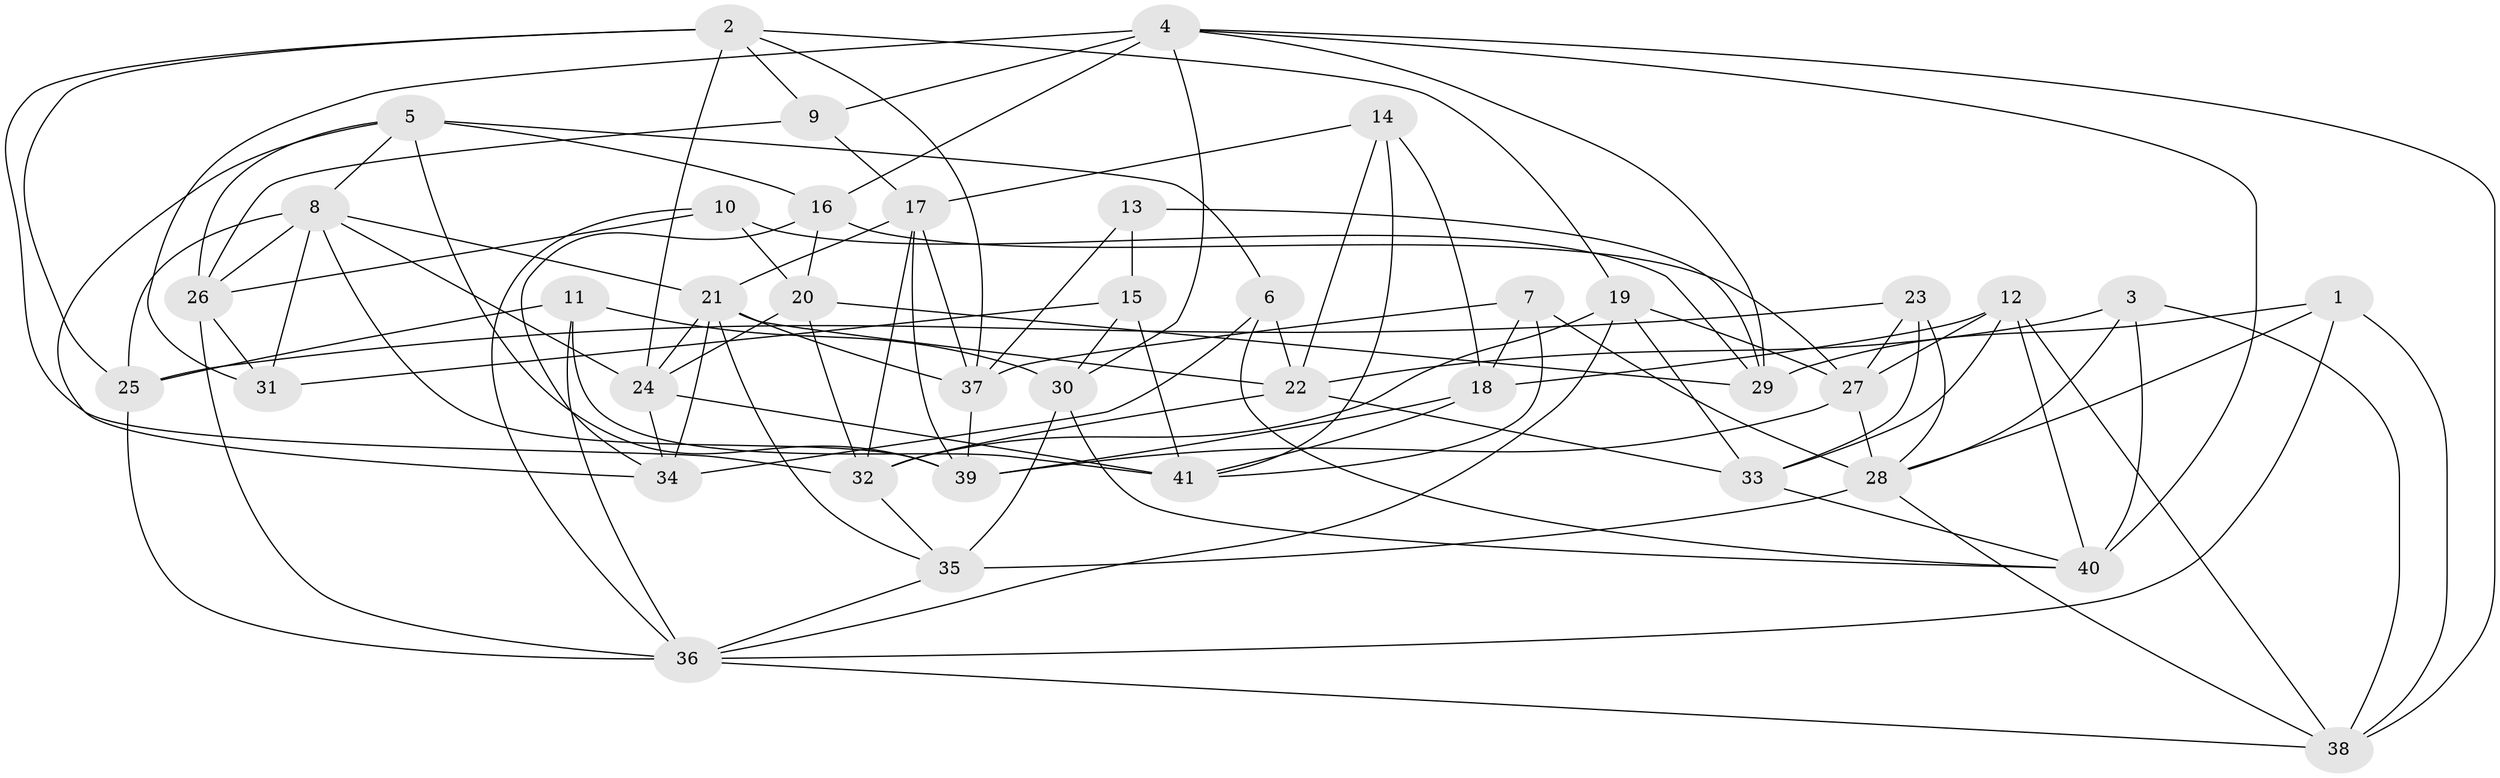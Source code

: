 // original degree distribution, {4: 1.0}
// Generated by graph-tools (version 1.1) at 2025/03/03/09/25 03:03:08]
// undirected, 41 vertices, 108 edges
graph export_dot {
graph [start="1"]
  node [color=gray90,style=filled];
  1;
  2;
  3;
  4;
  5;
  6;
  7;
  8;
  9;
  10;
  11;
  12;
  13;
  14;
  15;
  16;
  17;
  18;
  19;
  20;
  21;
  22;
  23;
  24;
  25;
  26;
  27;
  28;
  29;
  30;
  31;
  32;
  33;
  34;
  35;
  36;
  37;
  38;
  39;
  40;
  41;
  1 -- 28 [weight=1.0];
  1 -- 29 [weight=1.0];
  1 -- 36 [weight=1.0];
  1 -- 38 [weight=1.0];
  2 -- 9 [weight=1.0];
  2 -- 19 [weight=1.0];
  2 -- 24 [weight=1.0];
  2 -- 25 [weight=1.0];
  2 -- 32 [weight=1.0];
  2 -- 37 [weight=1.0];
  3 -- 22 [weight=1.0];
  3 -- 28 [weight=1.0];
  3 -- 38 [weight=1.0];
  3 -- 40 [weight=1.0];
  4 -- 9 [weight=1.0];
  4 -- 16 [weight=2.0];
  4 -- 29 [weight=1.0];
  4 -- 30 [weight=1.0];
  4 -- 31 [weight=1.0];
  4 -- 38 [weight=1.0];
  4 -- 40 [weight=1.0];
  5 -- 6 [weight=1.0];
  5 -- 8 [weight=1.0];
  5 -- 16 [weight=1.0];
  5 -- 26 [weight=1.0];
  5 -- 34 [weight=1.0];
  5 -- 39 [weight=1.0];
  6 -- 22 [weight=1.0];
  6 -- 34 [weight=1.0];
  6 -- 40 [weight=1.0];
  7 -- 18 [weight=1.0];
  7 -- 28 [weight=1.0];
  7 -- 37 [weight=1.0];
  7 -- 41 [weight=1.0];
  8 -- 21 [weight=1.0];
  8 -- 24 [weight=1.0];
  8 -- 25 [weight=2.0];
  8 -- 26 [weight=1.0];
  8 -- 31 [weight=1.0];
  8 -- 39 [weight=1.0];
  9 -- 17 [weight=1.0];
  9 -- 26 [weight=1.0];
  10 -- 20 [weight=1.0];
  10 -- 26 [weight=1.0];
  10 -- 29 [weight=1.0];
  10 -- 36 [weight=1.0];
  11 -- 25 [weight=1.0];
  11 -- 30 [weight=1.0];
  11 -- 36 [weight=1.0];
  11 -- 41 [weight=1.0];
  12 -- 18 [weight=2.0];
  12 -- 27 [weight=1.0];
  12 -- 33 [weight=1.0];
  12 -- 38 [weight=1.0];
  12 -- 40 [weight=1.0];
  13 -- 15 [weight=2.0];
  13 -- 29 [weight=1.0];
  13 -- 37 [weight=1.0];
  14 -- 17 [weight=1.0];
  14 -- 18 [weight=1.0];
  14 -- 22 [weight=1.0];
  14 -- 41 [weight=1.0];
  15 -- 30 [weight=2.0];
  15 -- 31 [weight=1.0];
  15 -- 41 [weight=1.0];
  16 -- 20 [weight=1.0];
  16 -- 27 [weight=1.0];
  16 -- 34 [weight=1.0];
  17 -- 21 [weight=1.0];
  17 -- 32 [weight=1.0];
  17 -- 37 [weight=1.0];
  17 -- 39 [weight=1.0];
  18 -- 39 [weight=1.0];
  18 -- 41 [weight=1.0];
  19 -- 27 [weight=1.0];
  19 -- 32 [weight=1.0];
  19 -- 33 [weight=2.0];
  19 -- 36 [weight=1.0];
  20 -- 24 [weight=1.0];
  20 -- 29 [weight=2.0];
  20 -- 32 [weight=1.0];
  21 -- 22 [weight=1.0];
  21 -- 24 [weight=1.0];
  21 -- 34 [weight=2.0];
  21 -- 35 [weight=1.0];
  21 -- 37 [weight=1.0];
  22 -- 32 [weight=1.0];
  22 -- 33 [weight=1.0];
  23 -- 25 [weight=1.0];
  23 -- 27 [weight=1.0];
  23 -- 28 [weight=1.0];
  23 -- 33 [weight=1.0];
  24 -- 34 [weight=1.0];
  24 -- 41 [weight=1.0];
  25 -- 36 [weight=1.0];
  26 -- 31 [weight=1.0];
  26 -- 36 [weight=1.0];
  27 -- 28 [weight=1.0];
  27 -- 39 [weight=1.0];
  28 -- 35 [weight=2.0];
  28 -- 38 [weight=1.0];
  30 -- 35 [weight=1.0];
  30 -- 40 [weight=1.0];
  32 -- 35 [weight=1.0];
  33 -- 40 [weight=1.0];
  35 -- 36 [weight=1.0];
  36 -- 38 [weight=1.0];
  37 -- 39 [weight=1.0];
}
